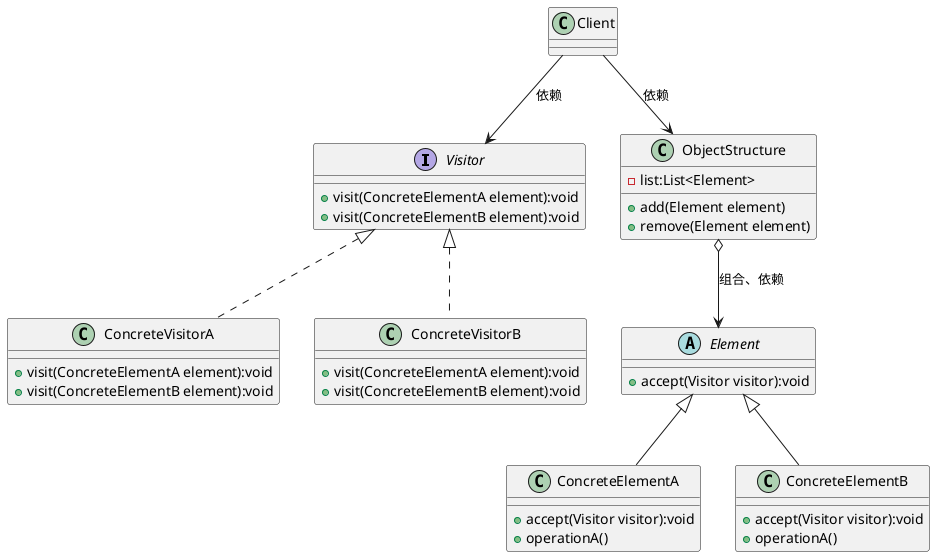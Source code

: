 @startuml
'https://plantuml.com/class-diagram
' 结构对象 ObjectStructure
' 元素  Element
' 访问者 Visitor

interface Visitor {
    + visit(ConcreteElementA element):void
    + visit(ConcreteElementB element):void
}
class ConcreteVisitorA implements Visitor{
    + visit(ConcreteElementA element):void
    + visit(ConcreteElementB element):void
}
class ConcreteVisitorB implements Visitor{
    + visit(ConcreteElementA element):void
    + visit(ConcreteElementB element):void
}


abstract class Element {
    + accept(Visitor visitor):void
}
class ConcreteElementA extends Element{
    + accept(Visitor visitor):void
    + operationA()
}
class ConcreteElementB extends Element{
    + accept(Visitor visitor):void
    + operationA()
}
class ObjectStructure{
    - list:List<Element>

    + add(Element element)
    + remove(Element element)
}


' 分组
together {
    abstract class Element
    class ConcreteElementA
    class ConcreteElementB
    class ObjectStructure
}


ObjectStructure o--> Element : 组合、依赖
Client --> Visitor : 依赖
Client --> ObjectStructure : 依赖


@enduml